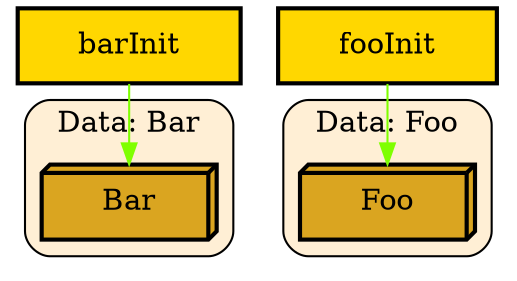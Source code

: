 digraph "Diagram of: Part2" {
    node [margin="0.4,0.1"
         ,style=filled];
    subgraph cluster_Data_Bar {
        graph [label="Data: Bar"
              ,style="filled,rounded"
              ,fillcolor=papayawhip];
        1 [label=Bar
          ,shape=box3d
          ,fillcolor=goldenrod
          ,style="filled,bold"];
    }
    subgraph cluster_Data_Foo {
        graph [label="Data: Foo"
              ,style="filled,rounded"
              ,fillcolor=papayawhip];
        2 [label=Foo
          ,shape=box3d
          ,fillcolor=goldenrod
          ,style="filled,bold"];
    }
    3 [label=barInit
      ,shape=box
      ,fillcolor=gold
      ,style="filled,bold"];
    4 [label=fooInit
      ,shape=box
      ,fillcolor=gold
      ,style="filled,bold"];
    3 -> 1 [penwidth=1
           ,color=chartreuse];
    4 -> 2 [penwidth=1
           ,color=chartreuse];
}

